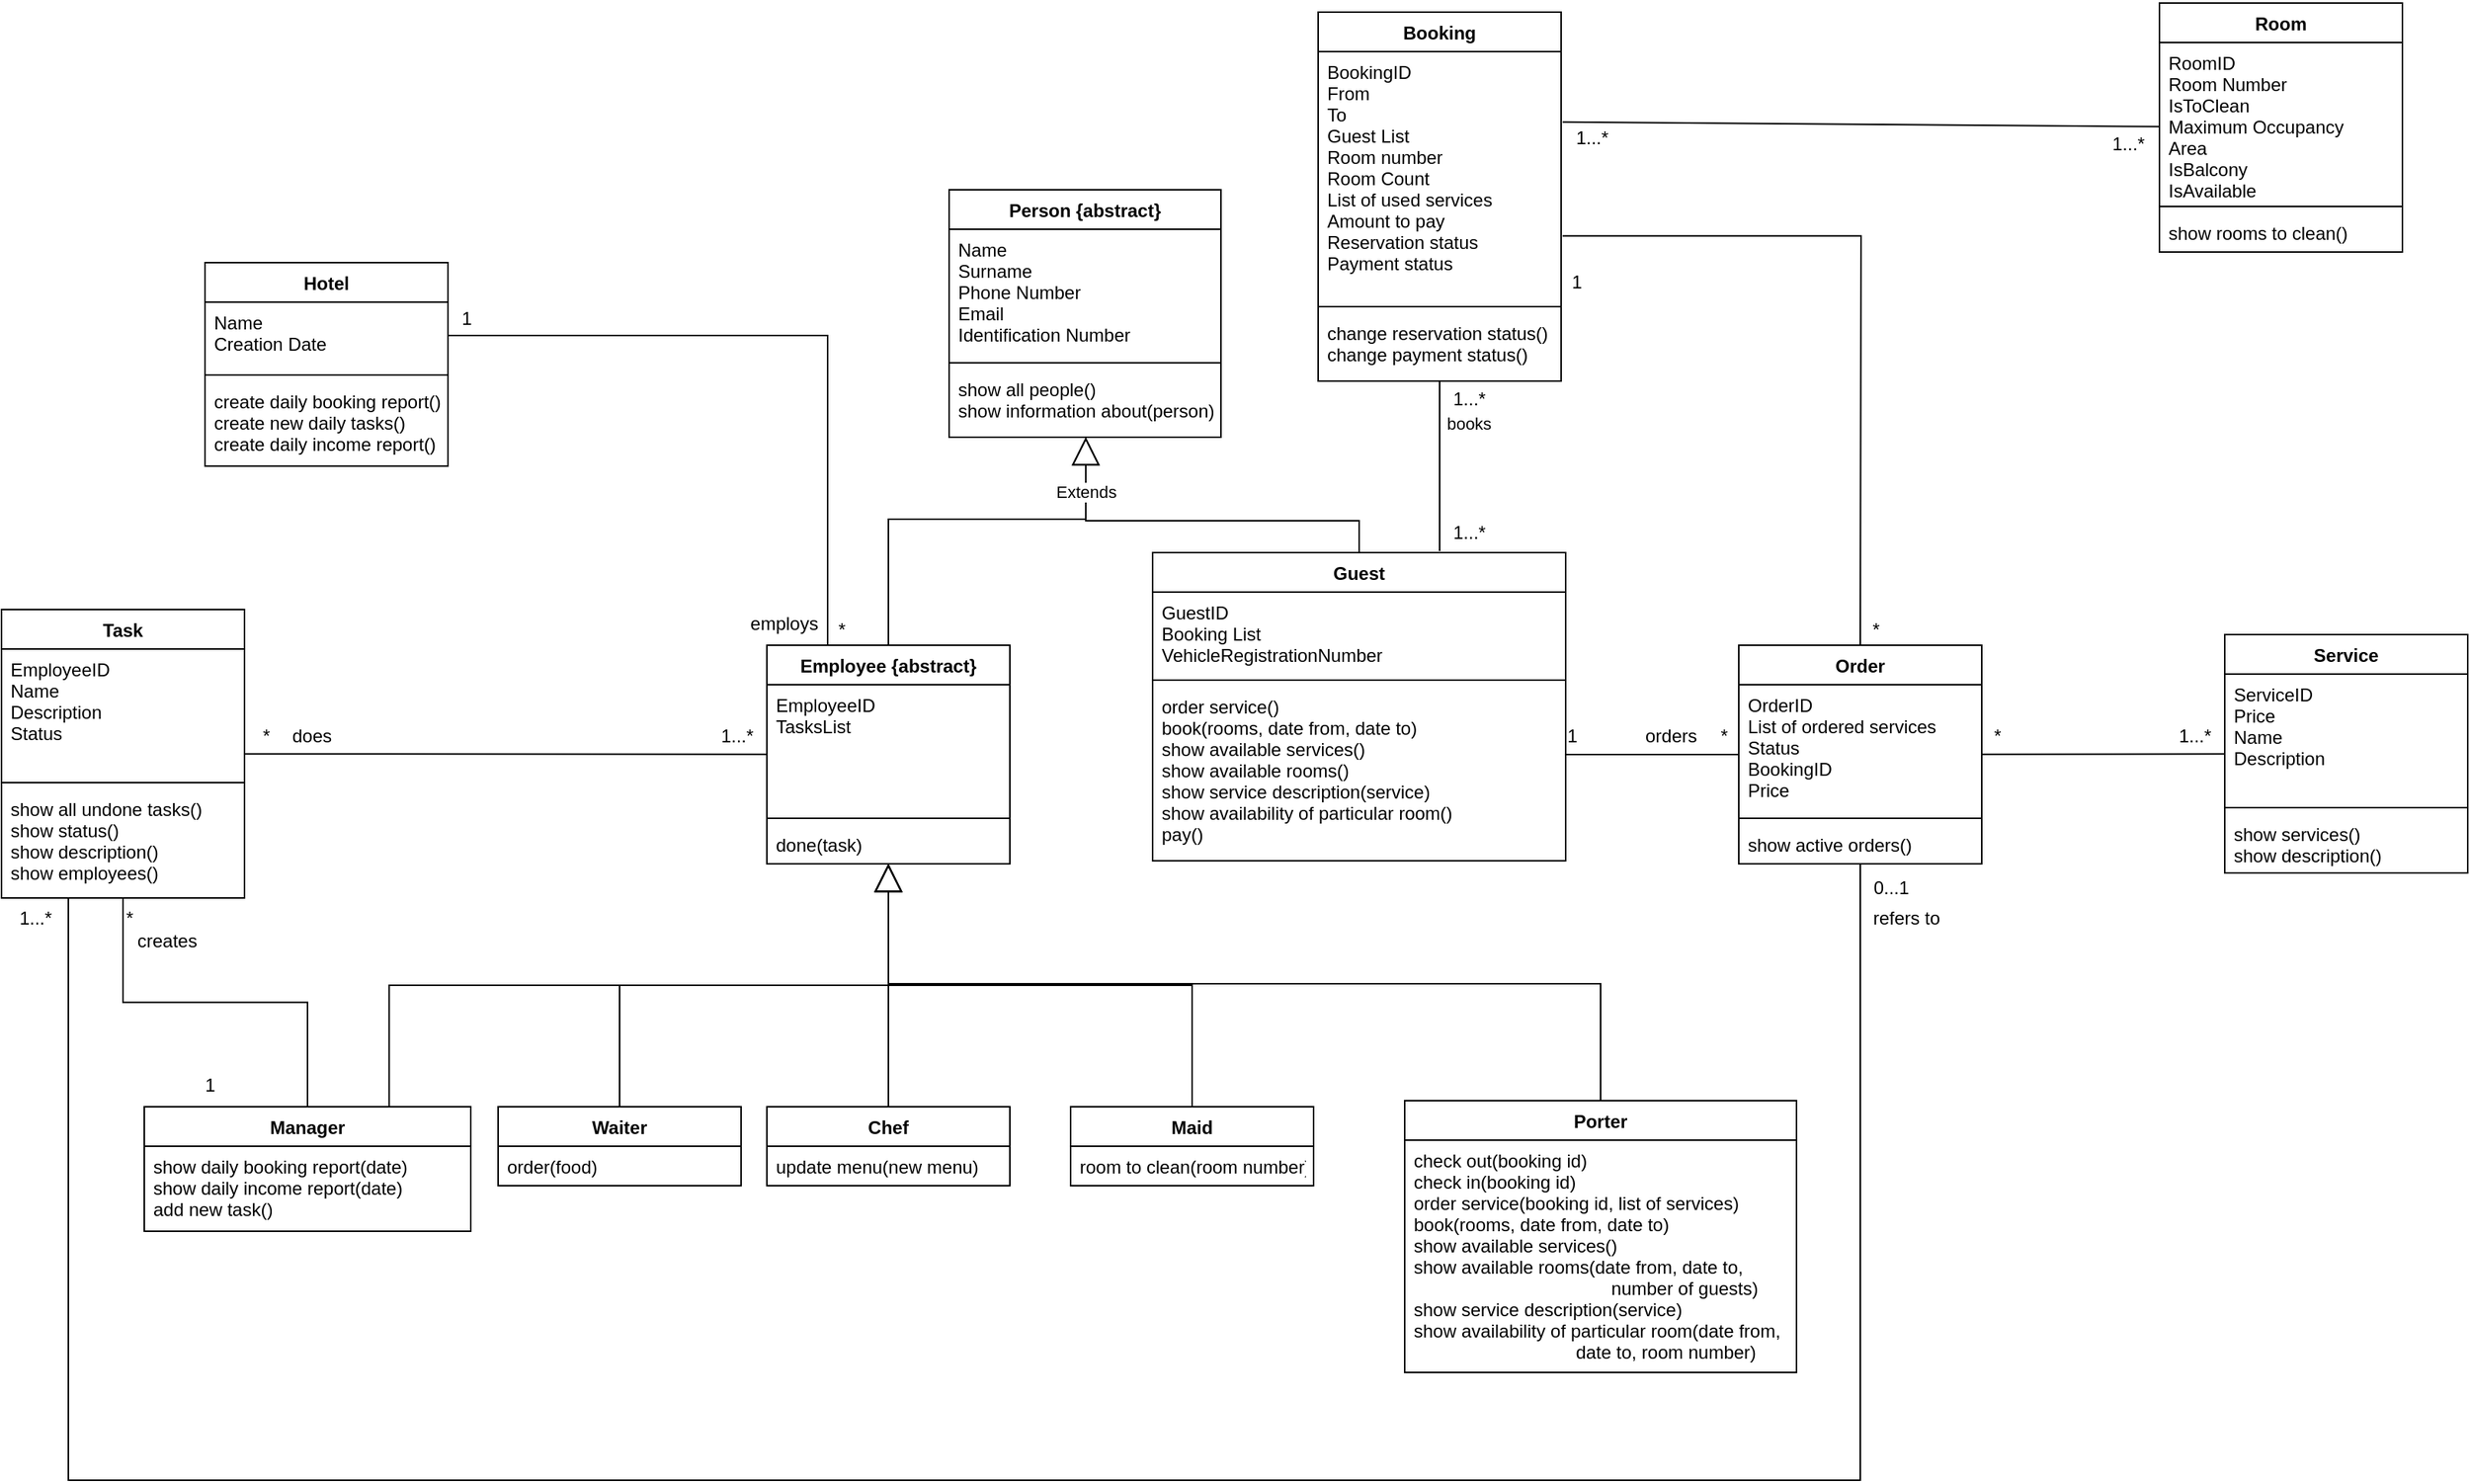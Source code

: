 <mxfile version="16.2.7" type="github">
  <diagram name="Page-1" id="efa7a0a1-bf9b-a30e-e6df-94a7791c09e9">
    <mxGraphModel dx="3848" dy="1769" grid="0" gridSize="10" guides="1" tooltips="1" connect="1" arrows="1" fold="1" page="0" pageScale="1" pageWidth="826" pageHeight="1169" background="none" math="0" shadow="0">
      <root>
        <mxCell id="0" />
        <mxCell id="1" parent="0" />
        <mxCell id="ai49O4Mp9xUd7SfKjjoI-117" value="Person {abstract}" style="swimlane;fontStyle=1;align=center;verticalAlign=top;childLayout=stackLayout;horizontal=1;startSize=26;horizontalStack=0;resizeParent=1;resizeParentMax=0;resizeLast=0;collapsible=1;marginBottom=0;" parent="1" vertex="1">
          <mxGeometry x="-160" y="-500" width="179" height="163" as="geometry" />
        </mxCell>
        <mxCell id="ai49O4Mp9xUd7SfKjjoI-118" value="Name&#xa;Surname&#xa;Phone Number&#xa;Email&#xa;Identification Number&#xa;" style="text;strokeColor=none;fillColor=none;align=left;verticalAlign=top;spacingLeft=4;spacingRight=4;overflow=hidden;rotatable=0;points=[[0,0.5],[1,0.5]];portConstraint=eastwest;" parent="ai49O4Mp9xUd7SfKjjoI-117" vertex="1">
          <mxGeometry y="26" width="179" height="84" as="geometry" />
        </mxCell>
        <mxCell id="ai49O4Mp9xUd7SfKjjoI-119" value="" style="line;strokeWidth=1;fillColor=none;align=left;verticalAlign=middle;spacingTop=-1;spacingLeft=3;spacingRight=3;rotatable=0;labelPosition=right;points=[];portConstraint=eastwest;" parent="ai49O4Mp9xUd7SfKjjoI-117" vertex="1">
          <mxGeometry y="110" width="179" height="8" as="geometry" />
        </mxCell>
        <mxCell id="ai49O4Mp9xUd7SfKjjoI-120" value="show all people()&#xa;show information about(person)&#xa;" style="text;strokeColor=none;fillColor=none;align=left;verticalAlign=top;spacingLeft=4;spacingRight=4;overflow=hidden;rotatable=0;points=[[0,0.5],[1,0.5]];portConstraint=eastwest;" parent="ai49O4Mp9xUd7SfKjjoI-117" vertex="1">
          <mxGeometry y="118" width="179" height="45" as="geometry" />
        </mxCell>
        <mxCell id="ai49O4Mp9xUd7SfKjjoI-121" value="Chef" style="swimlane;fontStyle=1;align=center;verticalAlign=top;childLayout=stackLayout;horizontal=1;startSize=26;horizontalStack=0;resizeParent=1;resizeParentMax=0;resizeLast=0;collapsible=1;marginBottom=0;" parent="1" vertex="1">
          <mxGeometry x="-280" y="104" width="160" height="52" as="geometry" />
        </mxCell>
        <mxCell id="ai49O4Mp9xUd7SfKjjoI-124" value="update menu(new menu)" style="text;strokeColor=none;fillColor=none;align=left;verticalAlign=top;spacingLeft=4;spacingRight=4;overflow=hidden;rotatable=0;points=[[0,0.5],[1,0.5]];portConstraint=eastwest;" parent="ai49O4Mp9xUd7SfKjjoI-121" vertex="1">
          <mxGeometry y="26" width="160" height="26" as="geometry" />
        </mxCell>
        <mxCell id="3MSLv7ASAuEQ_JDPr6m0-10" style="edgeStyle=orthogonalEdgeStyle;rounded=0;orthogonalLoop=1;jettySize=auto;html=1;endArrow=none;endFill=0;" parent="1" source="ai49O4Mp9xUd7SfKjjoI-125" target="ai49O4Mp9xUd7SfKjjoI-143" edge="1">
          <mxGeometry relative="1" as="geometry">
            <Array as="points">
              <mxPoint x="265" y="-128" />
              <mxPoint x="265" y="-128" />
            </Array>
          </mxGeometry>
        </mxCell>
        <mxCell id="ai49O4Mp9xUd7SfKjjoI-125" value="Guest&#xa;" style="swimlane;fontStyle=1;align=center;verticalAlign=top;childLayout=stackLayout;horizontal=1;startSize=26;horizontalStack=0;resizeParent=1;resizeParentMax=0;resizeLast=0;collapsible=1;marginBottom=0;" parent="1" vertex="1">
          <mxGeometry x="-26" y="-261" width="272" height="203" as="geometry" />
        </mxCell>
        <mxCell id="ai49O4Mp9xUd7SfKjjoI-126" value="GuestID&#xa;Booking List&#xa;VehicleRegistrationNumber&#xa;" style="text;strokeColor=none;fillColor=none;align=left;verticalAlign=top;spacingLeft=4;spacingRight=4;overflow=hidden;rotatable=0;points=[[0,0.5],[1,0.5]];portConstraint=eastwest;" parent="ai49O4Mp9xUd7SfKjjoI-125" vertex="1">
          <mxGeometry y="26" width="272" height="54" as="geometry" />
        </mxCell>
        <mxCell id="ai49O4Mp9xUd7SfKjjoI-127" value="" style="line;strokeWidth=1;fillColor=none;align=left;verticalAlign=middle;spacingTop=-1;spacingLeft=3;spacingRight=3;rotatable=0;labelPosition=right;points=[];portConstraint=eastwest;" parent="ai49O4Mp9xUd7SfKjjoI-125" vertex="1">
          <mxGeometry y="80" width="272" height="8" as="geometry" />
        </mxCell>
        <mxCell id="ai49O4Mp9xUd7SfKjjoI-128" value="order service()&#xa;book(rooms, date from, date to)&#xa;show available services()&#xa;show available rooms()&#xa;show service description(service)&#xa;show availability of particular room()&#xa;pay()&#xa;&#xa;&#xa;&#xa;&#xa;&#xa;" style="text;strokeColor=none;fillColor=none;align=left;verticalAlign=top;spacingLeft=4;spacingRight=4;overflow=hidden;rotatable=0;points=[[0,0.5],[1,0.5]];portConstraint=eastwest;" parent="ai49O4Mp9xUd7SfKjjoI-125" vertex="1">
          <mxGeometry y="88" width="272" height="115" as="geometry" />
        </mxCell>
        <mxCell id="ai49O4Mp9xUd7SfKjjoI-130" value="Room&#xa;" style="swimlane;fontStyle=1;align=center;verticalAlign=top;childLayout=stackLayout;horizontal=1;startSize=26;horizontalStack=0;resizeParent=1;resizeParentMax=0;resizeLast=0;collapsible=1;marginBottom=0;" parent="1" vertex="1">
          <mxGeometry x="637" y="-623" width="160" height="164" as="geometry" />
        </mxCell>
        <mxCell id="ai49O4Mp9xUd7SfKjjoI-131" value="RoomID&#xa;Room Number&#xa;IsToClean&#xa;Maximum Occupancy&#xa;Area&#xa;IsBalcony&#xa;IsAvailable&#xa;&#xa;&#xa;" style="text;strokeColor=none;fillColor=none;align=left;verticalAlign=top;spacingLeft=4;spacingRight=4;overflow=hidden;rotatable=0;points=[[0,0.5],[1,0.5]];portConstraint=eastwest;" parent="ai49O4Mp9xUd7SfKjjoI-130" vertex="1">
          <mxGeometry y="26" width="160" height="104" as="geometry" />
        </mxCell>
        <mxCell id="ai49O4Mp9xUd7SfKjjoI-132" value="" style="line;strokeWidth=1;fillColor=none;align=left;verticalAlign=middle;spacingTop=-1;spacingLeft=3;spacingRight=3;rotatable=0;labelPosition=right;points=[];portConstraint=eastwest;" parent="ai49O4Mp9xUd7SfKjjoI-130" vertex="1">
          <mxGeometry y="130" width="160" height="8" as="geometry" />
        </mxCell>
        <mxCell id="ai49O4Mp9xUd7SfKjjoI-133" value="show rooms to clean()" style="text;strokeColor=none;fillColor=none;align=left;verticalAlign=top;spacingLeft=4;spacingRight=4;overflow=hidden;rotatable=0;points=[[0,0.5],[1,0.5]];portConstraint=eastwest;" parent="ai49O4Mp9xUd7SfKjjoI-130" vertex="1">
          <mxGeometry y="138" width="160" height="26" as="geometry" />
        </mxCell>
        <mxCell id="ai49O4Mp9xUd7SfKjjoI-135" value="Booking&#xa;" style="swimlane;fontStyle=1;align=center;verticalAlign=top;childLayout=stackLayout;horizontal=1;startSize=26;horizontalStack=0;resizeParent=1;resizeParentMax=0;resizeLast=0;collapsible=1;marginBottom=0;" parent="1" vertex="1">
          <mxGeometry x="83" y="-617" width="160" height="243" as="geometry" />
        </mxCell>
        <mxCell id="ai49O4Mp9xUd7SfKjjoI-136" value="BookingID&#xa;From&#xa;To&#xa;Guest List&#xa;Room number&#xa;Room Count&#xa;List of used services&#xa;Amount to pay&#xa;Reservation status&#xa;Payment status&#xa;&#xa;&#xa;&#xa;&#xa;&#xa;&#xa;&#xa;" style="text;strokeColor=none;fillColor=none;align=left;verticalAlign=top;spacingLeft=4;spacingRight=4;overflow=hidden;rotatable=0;points=[[0,0.5],[1,0.5]];portConstraint=eastwest;" parent="ai49O4Mp9xUd7SfKjjoI-135" vertex="1">
          <mxGeometry y="26" width="160" height="164" as="geometry" />
        </mxCell>
        <mxCell id="ai49O4Mp9xUd7SfKjjoI-137" value="" style="line;strokeWidth=1;fillColor=none;align=left;verticalAlign=middle;spacingTop=-1;spacingLeft=3;spacingRight=3;rotatable=0;labelPosition=right;points=[];portConstraint=eastwest;" parent="ai49O4Mp9xUd7SfKjjoI-135" vertex="1">
          <mxGeometry y="190" width="160" height="8" as="geometry" />
        </mxCell>
        <mxCell id="ai49O4Mp9xUd7SfKjjoI-138" value="change reservation status()&#xa;change payment status()&#xa;" style="text;strokeColor=none;fillColor=none;align=left;verticalAlign=top;spacingLeft=4;spacingRight=4;overflow=hidden;rotatable=0;points=[[0,0.5],[1,0.5]];portConstraint=eastwest;" parent="ai49O4Mp9xUd7SfKjjoI-135" vertex="1">
          <mxGeometry y="198" width="160" height="45" as="geometry" />
        </mxCell>
        <mxCell id="ai49O4Mp9xUd7SfKjjoI-139" value="Service&#xa;" style="swimlane;fontStyle=1;align=center;verticalAlign=top;childLayout=stackLayout;horizontal=1;startSize=26;horizontalStack=0;resizeParent=1;resizeParentMax=0;resizeLast=0;collapsible=1;marginBottom=0;" parent="1" vertex="1">
          <mxGeometry x="680" y="-207" width="160" height="157" as="geometry" />
        </mxCell>
        <mxCell id="ai49O4Mp9xUd7SfKjjoI-140" value="ServiceID&#xa;Price&#xa;Name&#xa;Description&#xa;&#xa;&#xa;&#xa;" style="text;strokeColor=none;fillColor=none;align=left;verticalAlign=top;spacingLeft=4;spacingRight=4;overflow=hidden;rotatable=0;points=[[0,0.5],[1,0.5]];portConstraint=eastwest;" parent="ai49O4Mp9xUd7SfKjjoI-139" vertex="1">
          <mxGeometry y="26" width="160" height="84" as="geometry" />
        </mxCell>
        <mxCell id="ai49O4Mp9xUd7SfKjjoI-141" value="" style="line;strokeWidth=1;fillColor=none;align=left;verticalAlign=middle;spacingTop=-1;spacingLeft=3;spacingRight=3;rotatable=0;labelPosition=right;points=[];portConstraint=eastwest;" parent="ai49O4Mp9xUd7SfKjjoI-139" vertex="1">
          <mxGeometry y="110" width="160" height="8" as="geometry" />
        </mxCell>
        <mxCell id="ai49O4Mp9xUd7SfKjjoI-142" value="show services()&#xa;show description()&#xa;" style="text;strokeColor=none;fillColor=none;align=left;verticalAlign=top;spacingLeft=4;spacingRight=4;overflow=hidden;rotatable=0;points=[[0,0.5],[1,0.5]];portConstraint=eastwest;fontStyle=0" parent="ai49O4Mp9xUd7SfKjjoI-139" vertex="1">
          <mxGeometry y="118" width="160" height="39" as="geometry" />
        </mxCell>
        <mxCell id="ai49O4Mp9xUd7SfKjjoI-143" value="Order" style="swimlane;fontStyle=1;align=center;verticalAlign=top;childLayout=stackLayout;horizontal=1;startSize=26;horizontalStack=0;resizeParent=1;resizeParentMax=0;resizeLast=0;collapsible=1;marginBottom=0;" parent="1" vertex="1">
          <mxGeometry x="360" y="-200" width="160" height="144" as="geometry" />
        </mxCell>
        <mxCell id="ai49O4Mp9xUd7SfKjjoI-144" value="OrderID&#xa;List of ordered services&#xa;Status&#xa;BookingID&#xa;Price&#xa;&#xa;&#xa;" style="text;strokeColor=none;fillColor=none;align=left;verticalAlign=top;spacingLeft=4;spacingRight=4;overflow=hidden;rotatable=0;points=[[0,0.5],[1,0.5]];portConstraint=eastwest;" parent="ai49O4Mp9xUd7SfKjjoI-143" vertex="1">
          <mxGeometry y="26" width="160" height="84" as="geometry" />
        </mxCell>
        <mxCell id="ai49O4Mp9xUd7SfKjjoI-145" value="" style="line;strokeWidth=1;fillColor=none;align=left;verticalAlign=middle;spacingTop=-1;spacingLeft=3;spacingRight=3;rotatable=0;labelPosition=right;points=[];portConstraint=eastwest;" parent="ai49O4Mp9xUd7SfKjjoI-143" vertex="1">
          <mxGeometry y="110" width="160" height="8" as="geometry" />
        </mxCell>
        <mxCell id="ai49O4Mp9xUd7SfKjjoI-146" value="show active orders()" style="text;strokeColor=none;fillColor=none;align=left;verticalAlign=top;spacingLeft=4;spacingRight=4;overflow=hidden;rotatable=0;points=[[0,0.5],[1,0.5]];portConstraint=eastwest;" parent="ai49O4Mp9xUd7SfKjjoI-143" vertex="1">
          <mxGeometry y="118" width="160" height="26" as="geometry" />
        </mxCell>
        <mxCell id="ai49O4Mp9xUd7SfKjjoI-163" value="Employee {abstract}" style="swimlane;fontStyle=1;align=center;verticalAlign=top;childLayout=stackLayout;horizontal=1;startSize=26;horizontalStack=0;resizeParent=1;resizeParentMax=0;resizeLast=0;collapsible=1;marginBottom=0;" parent="1" vertex="1">
          <mxGeometry x="-280" y="-200" width="160" height="144" as="geometry" />
        </mxCell>
        <mxCell id="ai49O4Mp9xUd7SfKjjoI-164" value="EmployeeID&#xa;TasksList&#xa;" style="text;strokeColor=none;fillColor=none;align=left;verticalAlign=top;spacingLeft=4;spacingRight=4;overflow=hidden;rotatable=0;points=[[0,0.5],[1,0.5]];portConstraint=eastwest;" parent="ai49O4Mp9xUd7SfKjjoI-163" vertex="1">
          <mxGeometry y="26" width="160" height="84" as="geometry" />
        </mxCell>
        <mxCell id="ai49O4Mp9xUd7SfKjjoI-165" value="" style="line;strokeWidth=1;fillColor=none;align=left;verticalAlign=middle;spacingTop=-1;spacingLeft=3;spacingRight=3;rotatable=0;labelPosition=right;points=[];portConstraint=eastwest;" parent="ai49O4Mp9xUd7SfKjjoI-163" vertex="1">
          <mxGeometry y="110" width="160" height="8" as="geometry" />
        </mxCell>
        <mxCell id="ai49O4Mp9xUd7SfKjjoI-166" value="done(task)" style="text;strokeColor=none;fillColor=none;align=left;verticalAlign=top;spacingLeft=4;spacingRight=4;overflow=hidden;rotatable=0;points=[[0,0.5],[1,0.5]];portConstraint=eastwest;" parent="ai49O4Mp9xUd7SfKjjoI-163" vertex="1">
          <mxGeometry y="118" width="160" height="26" as="geometry" />
        </mxCell>
        <mxCell id="ai49O4Mp9xUd7SfKjjoI-167" value="Porter&#xa;" style="swimlane;fontStyle=1;align=center;verticalAlign=top;childLayout=stackLayout;horizontal=1;startSize=26;horizontalStack=0;resizeParent=1;resizeParentMax=0;resizeLast=0;collapsible=1;marginBottom=0;" parent="1" vertex="1">
          <mxGeometry x="140" y="100" width="258" height="179" as="geometry" />
        </mxCell>
        <mxCell id="ai49O4Mp9xUd7SfKjjoI-170" value="check out(booking id)&#xa;check in(booking id)&#xa;order service(booking id, list of services)&#xa;book(rooms, date from, date to)&#xa;show available services()&#xa;show available rooms(date from, date to,&#xa;                                       number of guests)&#xa;show service description(service)&#xa;show availability of particular room(date from,&#xa;                                date to, room number)&#xa;&#xa;" style="text;strokeColor=none;fillColor=none;align=left;verticalAlign=top;spacingLeft=4;spacingRight=4;overflow=hidden;rotatable=0;points=[[0,0.5],[1,0.5]];portConstraint=eastwest;" parent="ai49O4Mp9xUd7SfKjjoI-167" vertex="1">
          <mxGeometry y="26" width="258" height="153" as="geometry" />
        </mxCell>
        <mxCell id="ai49O4Mp9xUd7SfKjjoI-171" value="Manager" style="swimlane;fontStyle=1;align=center;verticalAlign=top;childLayout=stackLayout;horizontal=1;startSize=26;horizontalStack=0;resizeParent=1;resizeParentMax=0;resizeLast=0;collapsible=1;marginBottom=0;" parent="1" vertex="1">
          <mxGeometry x="-690" y="104" width="215" height="82" as="geometry" />
        </mxCell>
        <mxCell id="ai49O4Mp9xUd7SfKjjoI-174" value="show daily booking report(date)&#xa;show daily income report(date)&#xa;add new task()&#xa;" style="text;strokeColor=none;fillColor=none;align=left;verticalAlign=top;spacingLeft=4;spacingRight=4;overflow=hidden;rotatable=0;points=[[0,0.5],[1,0.5]];portConstraint=eastwest;" parent="ai49O4Mp9xUd7SfKjjoI-171" vertex="1">
          <mxGeometry y="26" width="215" height="56" as="geometry" />
        </mxCell>
        <mxCell id="ai49O4Mp9xUd7SfKjjoI-175" value="Waiter" style="swimlane;fontStyle=1;align=center;verticalAlign=top;childLayout=stackLayout;horizontal=1;startSize=26;horizontalStack=0;resizeParent=1;resizeParentMax=0;resizeLast=0;collapsible=1;marginBottom=0;" parent="1" vertex="1">
          <mxGeometry x="-457" y="104" width="160" height="52" as="geometry" />
        </mxCell>
        <mxCell id="ai49O4Mp9xUd7SfKjjoI-178" value="order(food)" style="text;strokeColor=none;fillColor=none;align=left;verticalAlign=top;spacingLeft=4;spacingRight=4;overflow=hidden;rotatable=0;points=[[0,0.5],[1,0.5]];portConstraint=eastwest;" parent="ai49O4Mp9xUd7SfKjjoI-175" vertex="1">
          <mxGeometry y="26" width="160" height="26" as="geometry" />
        </mxCell>
        <mxCell id="ai49O4Mp9xUd7SfKjjoI-179" value="Maid&#xa;" style="swimlane;fontStyle=1;align=center;verticalAlign=top;childLayout=stackLayout;horizontal=1;startSize=26;horizontalStack=0;resizeParent=1;resizeParentMax=0;resizeLast=0;collapsible=1;marginBottom=0;" parent="1" vertex="1">
          <mxGeometry x="-80" y="104" width="160" height="52" as="geometry" />
        </mxCell>
        <mxCell id="ai49O4Mp9xUd7SfKjjoI-182" value="room to clean(room number)" style="text;strokeColor=none;fillColor=none;align=left;verticalAlign=top;spacingLeft=4;spacingRight=4;overflow=hidden;rotatable=0;points=[[0,0.5],[1,0.5]];portConstraint=eastwest;" parent="ai49O4Mp9xUd7SfKjjoI-179" vertex="1">
          <mxGeometry y="26" width="160" height="26" as="geometry" />
        </mxCell>
        <mxCell id="3MSLv7ASAuEQ_JDPr6m0-9" style="edgeStyle=orthogonalEdgeStyle;rounded=0;orthogonalLoop=1;jettySize=auto;html=1;endArrow=none;endFill=0;" parent="1" target="ai49O4Mp9xUd7SfKjjoI-171" edge="1" source="ai49O4Mp9xUd7SfKjjoI-183">
          <mxGeometry relative="1" as="geometry">
            <mxPoint x="-660" y="40" as="sourcePoint" />
            <Array as="points" />
          </mxGeometry>
        </mxCell>
        <mxCell id="ai49O4Mp9xUd7SfKjjoI-183" value="Task" style="swimlane;fontStyle=1;align=center;verticalAlign=top;childLayout=stackLayout;horizontal=1;startSize=26;horizontalStack=0;resizeParent=1;resizeParentMax=0;resizeLast=0;collapsible=1;marginBottom=0;" parent="1" vertex="1">
          <mxGeometry x="-784" y="-223.5" width="160" height="190" as="geometry" />
        </mxCell>
        <mxCell id="ai49O4Mp9xUd7SfKjjoI-184" value="EmployeeID&#xa;Name&#xa;Description&#xa;Status&#xa;" style="text;strokeColor=none;fillColor=none;align=left;verticalAlign=top;spacingLeft=4;spacingRight=4;overflow=hidden;rotatable=0;points=[[0,0.5],[1,0.5]];portConstraint=eastwest;" parent="ai49O4Mp9xUd7SfKjjoI-183" vertex="1">
          <mxGeometry y="26" width="160" height="84" as="geometry" />
        </mxCell>
        <mxCell id="ai49O4Mp9xUd7SfKjjoI-185" value="" style="line;strokeWidth=1;fillColor=none;align=left;verticalAlign=middle;spacingTop=-1;spacingLeft=3;spacingRight=3;rotatable=0;labelPosition=right;points=[];portConstraint=eastwest;" parent="ai49O4Mp9xUd7SfKjjoI-183" vertex="1">
          <mxGeometry y="110" width="160" height="8" as="geometry" />
        </mxCell>
        <mxCell id="ai49O4Mp9xUd7SfKjjoI-186" value="show all undone tasks()&#xa;show status()&#xa;show description()&#xa;show employees()&#xa;" style="text;strokeColor=none;fillColor=none;align=left;verticalAlign=top;spacingLeft=4;spacingRight=4;overflow=hidden;rotatable=0;points=[[0,0.5],[1,0.5]];portConstraint=eastwest;fontStyle=0" parent="ai49O4Mp9xUd7SfKjjoI-183" vertex="1">
          <mxGeometry y="118" width="160" height="72" as="geometry" />
        </mxCell>
        <mxCell id="ai49O4Mp9xUd7SfKjjoI-188" value="" style="endArrow=block;endSize=16;endFill=0;html=1;rounded=0;edgeStyle=elbowEdgeStyle;elbow=vertical;exitX=0.5;exitY=0;exitDx=0;exitDy=0;" parent="1" source="ai49O4Mp9xUd7SfKjjoI-163" edge="1">
          <mxGeometry x="0.098" width="160" relative="1" as="geometry">
            <mxPoint x="-200" y="-250" as="sourcePoint" />
            <mxPoint x="-70" y="-337" as="targetPoint" />
            <mxPoint as="offset" />
            <Array as="points">
              <mxPoint x="-116" y="-283" />
            </Array>
          </mxGeometry>
        </mxCell>
        <mxCell id="ai49O4Mp9xUd7SfKjjoI-197" value="" style="endArrow=block;endSize=16;endFill=0;html=1;rounded=0;edgeStyle=elbowEdgeStyle;elbow=vertical;exitX=0.5;exitY=0;exitDx=0;exitDy=0;" parent="1" source="ai49O4Mp9xUd7SfKjjoI-125" edge="1">
          <mxGeometry width="160" relative="1" as="geometry">
            <mxPoint x="85" y="-316" as="sourcePoint" />
            <mxPoint x="-70" y="-337" as="targetPoint" />
            <Array as="points">
              <mxPoint x="23" y="-282" />
            </Array>
          </mxGeometry>
        </mxCell>
        <mxCell id="ai49O4Mp9xUd7SfKjjoI-200" value="Extends" style="edgeLabel;html=1;align=center;verticalAlign=middle;resizable=0;points=[];" parent="ai49O4Mp9xUd7SfKjjoI-197" vertex="1" connectable="0">
          <mxGeometry x="0.745" y="-2" relative="1" as="geometry">
            <mxPoint x="-2" y="3" as="offset" />
          </mxGeometry>
        </mxCell>
        <mxCell id="ai49O4Mp9xUd7SfKjjoI-202" value="" style="endArrow=block;endSize=16;endFill=0;html=1;rounded=0;edgeStyle=elbowEdgeStyle;elbow=vertical;exitX=0.75;exitY=0;exitDx=0;exitDy=0;" parent="1" source="ai49O4Mp9xUd7SfKjjoI-171" target="ai49O4Mp9xUd7SfKjjoI-163" edge="1">
          <mxGeometry x="0.098" width="160" relative="1" as="geometry">
            <mxPoint x="-560" y="100" as="sourcePoint" />
            <mxPoint x="-413" y="-70" as="targetPoint" />
            <mxPoint as="offset" />
          </mxGeometry>
        </mxCell>
        <mxCell id="ai49O4Mp9xUd7SfKjjoI-203" value="" style="endArrow=block;endSize=16;endFill=0;html=1;rounded=0;edgeStyle=elbowEdgeStyle;elbow=vertical;" parent="1" source="ai49O4Mp9xUd7SfKjjoI-175" target="ai49O4Mp9xUd7SfKjjoI-163" edge="1">
          <mxGeometry x="0.098" width="160" relative="1" as="geometry">
            <mxPoint x="-150" y="44" as="sourcePoint" />
            <mxPoint x="40" y="-76" as="targetPoint" />
            <mxPoint as="offset" />
          </mxGeometry>
        </mxCell>
        <mxCell id="ai49O4Mp9xUd7SfKjjoI-204" value="" style="endArrow=block;endSize=16;endFill=0;html=1;rounded=0;edgeStyle=elbowEdgeStyle;elbow=vertical;" parent="1" source="ai49O4Mp9xUd7SfKjjoI-121" target="ai49O4Mp9xUd7SfKjjoI-163" edge="1">
          <mxGeometry x="0.098" width="160" relative="1" as="geometry">
            <mxPoint x="-588" y="44" as="sourcePoint" />
            <mxPoint x="-398" y="-76" as="targetPoint" />
            <mxPoint as="offset" />
          </mxGeometry>
        </mxCell>
        <mxCell id="ai49O4Mp9xUd7SfKjjoI-205" value="" style="endArrow=block;endSize=16;endFill=0;html=1;rounded=0;edgeStyle=elbowEdgeStyle;elbow=vertical;exitX=0.5;exitY=0;exitDx=0;exitDy=0;" parent="1" source="ai49O4Mp9xUd7SfKjjoI-179" target="ai49O4Mp9xUd7SfKjjoI-163" edge="1">
          <mxGeometry x="0.098" width="160" relative="1" as="geometry">
            <mxPoint x="-160" y="44" as="sourcePoint" />
            <mxPoint x="30" y="-76" as="targetPoint" />
            <mxPoint as="offset" />
          </mxGeometry>
        </mxCell>
        <mxCell id="ai49O4Mp9xUd7SfKjjoI-206" value="" style="endArrow=block;endSize=16;endFill=0;html=1;rounded=0;edgeStyle=elbowEdgeStyle;elbow=vertical;" parent="1" source="ai49O4Mp9xUd7SfKjjoI-167" target="ai49O4Mp9xUd7SfKjjoI-163" edge="1">
          <mxGeometry x="0.098" width="160" relative="1" as="geometry">
            <mxPoint x="-230" y="32" as="sourcePoint" />
            <mxPoint x="-40" y="-88" as="targetPoint" />
            <mxPoint as="offset" />
            <Array as="points">
              <mxPoint x="10" y="23" />
            </Array>
          </mxGeometry>
        </mxCell>
        <mxCell id="ai49O4Mp9xUd7SfKjjoI-212" value="" style="endArrow=none;startArrow=none;endFill=0;startFill=0;html=1;verticalAlign=bottom;labelBackgroundColor=none;strokeWidth=1;rounded=0;elbow=vertical;" parent="1" source="ai49O4Mp9xUd7SfKjjoI-143" target="ai49O4Mp9xUd7SfKjjoI-139" edge="1">
          <mxGeometry width="160" relative="1" as="geometry">
            <mxPoint x="520" y="-138.71" as="sourcePoint" />
            <mxPoint x="640" y="-138.71" as="targetPoint" />
          </mxGeometry>
        </mxCell>
        <mxCell id="ai49O4Mp9xUd7SfKjjoI-213" style="edgeStyle=none;rounded=0;orthogonalLoop=1;jettySize=auto;html=1;exitX=0.75;exitY=0;exitDx=0;exitDy=0;endArrow=halfCircle;endFill=0;strokeColor=default;strokeWidth=1;elbow=vertical;" parent="1" source="ai49O4Mp9xUd7SfKjjoI-135" target="ai49O4Mp9xUd7SfKjjoI-135" edge="1">
          <mxGeometry relative="1" as="geometry" />
        </mxCell>
        <mxCell id="ai49O4Mp9xUd7SfKjjoI-214" value="" style="endArrow=none;startArrow=none;endFill=0;startFill=0;html=1;verticalAlign=bottom;labelBackgroundColor=none;strokeWidth=1;rounded=0;elbow=vertical;exitX=1.006;exitY=0.74;exitDx=0;exitDy=0;exitPerimeter=0;edgeStyle=orthogonalEdgeStyle;" parent="1" source="ai49O4Mp9xUd7SfKjjoI-136" edge="1">
          <mxGeometry width="160" relative="1" as="geometry">
            <mxPoint x="250" y="-118.0" as="sourcePoint" />
            <mxPoint x="440" y="-200" as="targetPoint" />
          </mxGeometry>
        </mxCell>
        <mxCell id="ai49O4Mp9xUd7SfKjjoI-215" value="" style="endArrow=none;startArrow=none;endFill=0;startFill=0;html=1;verticalAlign=bottom;labelBackgroundColor=none;strokeWidth=1;rounded=0;elbow=vertical;exitX=1.006;exitY=0.283;exitDx=0;exitDy=0;exitPerimeter=0;" parent="1" source="ai49O4Mp9xUd7SfKjjoI-136" target="ai49O4Mp9xUd7SfKjjoI-130" edge="1">
          <mxGeometry width="160" relative="1" as="geometry">
            <mxPoint x="450" y="-285" as="sourcePoint" />
            <mxPoint x="450" y="-190" as="targetPoint" />
          </mxGeometry>
        </mxCell>
        <mxCell id="ai49O4Mp9xUd7SfKjjoI-218" value="&lt;div&gt;orders&lt;/div&gt;" style="text;html=1;align=center;verticalAlign=middle;resizable=0;points=[];autosize=1;strokeColor=none;fillColor=none;" parent="1" vertex="1">
          <mxGeometry x="290" y="-150" width="50" height="20" as="geometry" />
        </mxCell>
        <mxCell id="ai49O4Mp9xUd7SfKjjoI-223" value="" style="endArrow=none;startArrow=none;endFill=0;startFill=0;html=1;verticalAlign=bottom;labelBackgroundColor=none;strokeWidth=1;rounded=0;elbow=vertical;" parent="1" source="ai49O4Mp9xUd7SfKjjoI-163" target="ai49O4Mp9xUd7SfKjjoI-183" edge="1">
          <mxGeometry width="160" relative="1" as="geometry">
            <mxPoint x="250" y="-118" as="sourcePoint" />
            <mxPoint x="370" y="-118" as="targetPoint" />
          </mxGeometry>
        </mxCell>
        <mxCell id="ai49O4Mp9xUd7SfKjjoI-225" value="" style="endArrow=none;startArrow=none;endFill=0;startFill=0;html=1;verticalAlign=bottom;labelBackgroundColor=none;strokeWidth=1;rounded=0;elbow=vertical;" parent="1" target="ai49O4Mp9xUd7SfKjjoI-135" edge="1">
          <mxGeometry width="160" relative="1" as="geometry">
            <mxPoint x="163" y="-262" as="sourcePoint" />
            <mxPoint x="370" y="-118" as="targetPoint" />
          </mxGeometry>
        </mxCell>
        <mxCell id="ai49O4Mp9xUd7SfKjjoI-236" value="&lt;div&gt;books&lt;/div&gt;" style="edgeLabel;html=1;align=center;verticalAlign=middle;resizable=0;points=[];" parent="ai49O4Mp9xUd7SfKjjoI-225" vertex="1" connectable="0">
          <mxGeometry x="0.535" y="-7" relative="1" as="geometry">
            <mxPoint x="12" y="2" as="offset" />
          </mxGeometry>
        </mxCell>
        <mxCell id="ai49O4Mp9xUd7SfKjjoI-235" value="" style="endArrow=none;startArrow=none;endFill=0;startFill=0;html=1;verticalAlign=bottom;labelBackgroundColor=none;strokeWidth=1;rounded=0;elbow=vertical;edgeStyle=orthogonalEdgeStyle;" parent="1" edge="1" target="ai49O4Mp9xUd7SfKjjoI-183">
          <mxGeometry width="160" relative="1" as="geometry">
            <mxPoint x="440" as="sourcePoint" />
            <mxPoint x="-740" y="34" as="targetPoint" />
            <Array as="points">
              <mxPoint x="440" y="350" />
              <mxPoint x="-740" y="350" />
            </Array>
          </mxGeometry>
        </mxCell>
        <mxCell id="ai49O4Mp9xUd7SfKjjoI-238" value="1...*" style="text;html=1;align=center;verticalAlign=middle;resizable=0;points=[];autosize=1;strokeColor=none;fillColor=none;" parent="1" vertex="1">
          <mxGeometry x="243" y="-544" width="40" height="20" as="geometry" />
        </mxCell>
        <mxCell id="ai49O4Mp9xUd7SfKjjoI-240" value="1...*" style="text;whiteSpace=wrap;html=1;" parent="1" vertex="1">
          <mxGeometry x="604" y="-544" width="50" height="30" as="geometry" />
        </mxCell>
        <mxCell id="ai49O4Mp9xUd7SfKjjoI-241" value="*" style="text;html=1;align=center;verticalAlign=middle;resizable=0;points=[];autosize=1;strokeColor=none;fillColor=none;" parent="1" vertex="1">
          <mxGeometry x="440" y="-220" width="20" height="20" as="geometry" />
        </mxCell>
        <mxCell id="ai49O4Mp9xUd7SfKjjoI-242" value="1" style="text;html=1;align=center;verticalAlign=middle;resizable=0;points=[];autosize=1;strokeColor=none;fillColor=none;" parent="1" vertex="1">
          <mxGeometry x="243" y="-449" width="20" height="20" as="geometry" />
        </mxCell>
        <mxCell id="ai49O4Mp9xUd7SfKjjoI-243" value="*" style="text;html=1;align=center;verticalAlign=middle;resizable=0;points=[];autosize=1;strokeColor=none;fillColor=none;" parent="1" vertex="1">
          <mxGeometry x="340" y="-150" width="20" height="20" as="geometry" />
        </mxCell>
        <mxCell id="ai49O4Mp9xUd7SfKjjoI-245" value="1" style="text;html=1;align=center;verticalAlign=middle;resizable=0;points=[];autosize=1;strokeColor=none;fillColor=none;" parent="1" vertex="1">
          <mxGeometry x="240" y="-150" width="20" height="20" as="geometry" />
        </mxCell>
        <mxCell id="ai49O4Mp9xUd7SfKjjoI-246" value="1...*" style="text;html=1;align=center;verticalAlign=middle;resizable=0;points=[];autosize=1;strokeColor=none;fillColor=none;" parent="1" vertex="1">
          <mxGeometry x="640" y="-150" width="40" height="20" as="geometry" />
        </mxCell>
        <mxCell id="ai49O4Mp9xUd7SfKjjoI-249" value="&lt;div&gt;*&lt;/div&gt;" style="text;html=1;align=center;verticalAlign=middle;resizable=0;points=[];autosize=1;strokeColor=none;fillColor=none;" parent="1" vertex="1">
          <mxGeometry x="520" y="-150" width="20" height="20" as="geometry" />
        </mxCell>
        <mxCell id="ai49O4Mp9xUd7SfKjjoI-250" value="1...*" style="text;whiteSpace=wrap;html=1;" parent="1" vertex="1">
          <mxGeometry x="170" y="-376" width="50" height="30" as="geometry" />
        </mxCell>
        <mxCell id="ai49O4Mp9xUd7SfKjjoI-254" value="1...*" style="text;whiteSpace=wrap;html=1;" parent="1" vertex="1">
          <mxGeometry x="170" y="-288" width="50" height="30" as="geometry" />
        </mxCell>
        <mxCell id="ai49O4Mp9xUd7SfKjjoI-258" value="does" style="text;html=1;align=center;verticalAlign=middle;resizable=0;points=[];autosize=1;strokeColor=none;fillColor=none;" parent="1" vertex="1">
          <mxGeometry x="-600" y="-150" width="40" height="20" as="geometry" />
        </mxCell>
        <mxCell id="ai49O4Mp9xUd7SfKjjoI-261" value="" style="endArrow=none;startArrow=none;endFill=0;startFill=0;html=1;verticalAlign=bottom;labelBackgroundColor=none;strokeWidth=1;rounded=0;elbow=vertical;edgeStyle=orthogonalEdgeStyle;" parent="1" source="ai49O4Mp9xUd7SfKjjoI-143" edge="1">
          <mxGeometry width="160" relative="1" as="geometry">
            <mxPoint x="440" y="-56.0" as="sourcePoint" />
            <mxPoint x="440" as="targetPoint" />
            <Array as="points">
              <mxPoint x="440" y="350" />
            </Array>
          </mxGeometry>
        </mxCell>
        <mxCell id="ai49O4Mp9xUd7SfKjjoI-262" value="&lt;span style=&quot;white-space: pre&quot;&gt; &lt;/span&gt;creates" style="text;html=1;align=center;verticalAlign=middle;resizable=0;points=[];autosize=1;strokeColor=none;fillColor=none;" parent="1" vertex="1">
          <mxGeometry x="-717" y="-15" width="80" height="20" as="geometry" />
        </mxCell>
        <mxCell id="ai49O4Mp9xUd7SfKjjoI-263" value="*" style="text;html=1;align=center;verticalAlign=middle;resizable=0;points=[];autosize=1;strokeColor=none;fillColor=none;" parent="1" vertex="1">
          <mxGeometry x="-710" y="-30" width="20" height="20" as="geometry" />
        </mxCell>
        <mxCell id="ai49O4Mp9xUd7SfKjjoI-264" value="1" style="text;html=1;align=center;verticalAlign=middle;resizable=0;points=[];autosize=1;strokeColor=none;fillColor=none;" parent="1" vertex="1">
          <mxGeometry x="-657" y="80" width="20" height="20" as="geometry" />
        </mxCell>
        <mxCell id="ai49O4Mp9xUd7SfKjjoI-265" value="0...1" style="text;html=1;align=center;verticalAlign=middle;resizable=0;points=[];autosize=1;strokeColor=none;fillColor=none;" parent="1" vertex="1">
          <mxGeometry x="440" y="-50" width="40" height="20" as="geometry" />
        </mxCell>
        <mxCell id="ai49O4Mp9xUd7SfKjjoI-266" value="1...*" style="text;html=1;align=center;verticalAlign=middle;resizable=0;points=[];autosize=1;strokeColor=none;fillColor=none;" parent="1" vertex="1">
          <mxGeometry x="-782" y="-30" width="40" height="20" as="geometry" />
        </mxCell>
        <mxCell id="ai49O4Mp9xUd7SfKjjoI-267" value="*" style="text;html=1;align=center;verticalAlign=middle;resizable=0;points=[];autosize=1;strokeColor=none;fillColor=none;" parent="1" vertex="1">
          <mxGeometry x="-620" y="-150" width="20" height="20" as="geometry" />
        </mxCell>
        <mxCell id="ai49O4Mp9xUd7SfKjjoI-268" value="1...*" style="text;html=1;align=center;verticalAlign=middle;resizable=0;points=[];autosize=1;strokeColor=none;fillColor=none;" parent="1" vertex="1">
          <mxGeometry x="-320" y="-150" width="40" height="20" as="geometry" />
        </mxCell>
        <mxCell id="ai49O4Mp9xUd7SfKjjoI-269" value="refers to" style="text;html=1;align=center;verticalAlign=middle;resizable=0;points=[];autosize=1;strokeColor=none;fillColor=none;" parent="1" vertex="1">
          <mxGeometry x="440" y="-30" width="60" height="20" as="geometry" />
        </mxCell>
        <mxCell id="3MSLv7ASAuEQ_JDPr6m0-1" value="Hotel" style="swimlane;fontStyle=1;align=center;verticalAlign=top;childLayout=stackLayout;horizontal=1;startSize=26;horizontalStack=0;resizeParent=1;resizeParentMax=0;resizeLast=0;collapsible=1;marginBottom=0;" parent="1" vertex="1">
          <mxGeometry x="-650" y="-452" width="160" height="134" as="geometry" />
        </mxCell>
        <mxCell id="3MSLv7ASAuEQ_JDPr6m0-2" value="Name&#xa;Creation Date&#xa;" style="text;strokeColor=none;fillColor=none;align=left;verticalAlign=top;spacingLeft=4;spacingRight=4;overflow=hidden;rotatable=0;points=[[0,0.5],[1,0.5]];portConstraint=eastwest;" parent="3MSLv7ASAuEQ_JDPr6m0-1" vertex="1">
          <mxGeometry y="26" width="160" height="44" as="geometry" />
        </mxCell>
        <mxCell id="3MSLv7ASAuEQ_JDPr6m0-3" value="" style="line;strokeWidth=1;fillColor=none;align=left;verticalAlign=middle;spacingTop=-1;spacingLeft=3;spacingRight=3;rotatable=0;labelPosition=right;points=[];portConstraint=eastwest;" parent="3MSLv7ASAuEQ_JDPr6m0-1" vertex="1">
          <mxGeometry y="70" width="160" height="8" as="geometry" />
        </mxCell>
        <mxCell id="3MSLv7ASAuEQ_JDPr6m0-4" value="create daily booking report()&#xa;create new daily tasks()&#xa;create daily income report()&#xa;" style="text;strokeColor=none;fillColor=none;align=left;verticalAlign=top;spacingLeft=4;spacingRight=4;overflow=hidden;rotatable=0;points=[[0,0.5],[1,0.5]];portConstraint=eastwest;" parent="3MSLv7ASAuEQ_JDPr6m0-1" vertex="1">
          <mxGeometry y="78" width="160" height="56" as="geometry" />
        </mxCell>
        <mxCell id="3MSLv7ASAuEQ_JDPr6m0-5" style="edgeStyle=orthogonalEdgeStyle;rounded=0;orthogonalLoop=1;jettySize=auto;html=1;entryX=0.25;entryY=0;entryDx=0;entryDy=0;endArrow=none;endFill=0;" parent="1" source="3MSLv7ASAuEQ_JDPr6m0-2" target="ai49O4Mp9xUd7SfKjjoI-163" edge="1">
          <mxGeometry relative="1" as="geometry" />
        </mxCell>
        <mxCell id="3MSLv7ASAuEQ_JDPr6m0-6" value="employs" style="text;html=1;align=center;verticalAlign=middle;resizable=0;points=[];autosize=1;strokeColor=none;fillColor=none;" parent="1" vertex="1">
          <mxGeometry x="-297" y="-223" width="55" height="18" as="geometry" />
        </mxCell>
        <mxCell id="3MSLv7ASAuEQ_JDPr6m0-7" value="*" style="text;html=1;align=center;verticalAlign=middle;resizable=0;points=[];autosize=1;strokeColor=none;fillColor=none;" parent="1" vertex="1">
          <mxGeometry x="-239" y="-219" width="15" height="18" as="geometry" />
        </mxCell>
        <mxCell id="3MSLv7ASAuEQ_JDPr6m0-8" value="1" style="text;html=1;align=center;verticalAlign=middle;resizable=0;points=[];autosize=1;strokeColor=none;fillColor=none;" parent="1" vertex="1">
          <mxGeometry x="-487" y="-424" width="17" height="18" as="geometry" />
        </mxCell>
      </root>
    </mxGraphModel>
  </diagram>
</mxfile>
